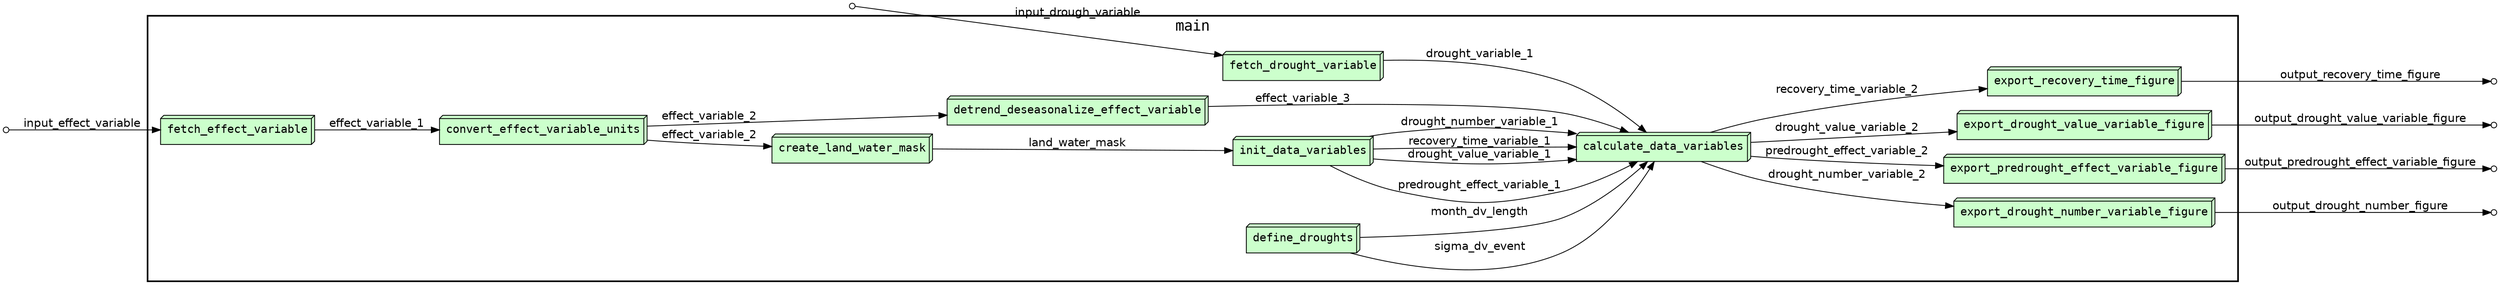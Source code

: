 digraph Workflow {
rankdir=LR

/* Use serif font for process labels and sans serif font for data labels */
graph[fontname=Courier]
edge[fontname=Helvetica]
node[fontname=Courier]

/* Set node style for input and output ports */
node[shape=circle style="filled" fillcolor="#FFFFFF" peripheries=1 label="" width=0.1]

/* Nodes representing workflow input ports */
node1
node2

/* Nodes representing workflow output ports */
node3
node4
node5
node6

/* Start of cluster for drawing box around programs in workflow */
subgraph cluster0 {
label="main"
penwidth=2
fontsize=18
subgraph cluster1 {
label=""
color="white"

/* Set node style for programs in workflow */
node[shape=box3d style="filled" fillcolor="#CCFFCC" peripheries=1 label="" width=0.1]

/* Nodes representing programs in workflow */
node7 [label="fetch_drought_variable"]
node8 [label="fetch_effect_variable"]
node9 [label="convert_effect_variable_units"]
node10 [label="create_land_water_mask"]
node11 [label="init_data_variables"]
node12 [label="define_droughts"]
node13 [label="detrend_deseasonalize_effect_variable"]
node14 [label="calculate_data_variables"]
node15 [label="export_recovery_time_figure"]
node16 [label="export_drought_value_variable_figure"]
node17 [label="export_predrought_effect_variable_figure"]
node18 [label="export_drought_number_variable_figure"]

/* Set node style for subworkflows in workflow */
node[shape=box style="filled" fillcolor="#CCFFCC" peripheries=2 label="" width=0.1]

/* Nodes representing subworkflows in workflow */

/* End of cluster for drawing box around programs in workflow */
}}

/* Directed edges for each channel in workflow */
node15 -> node3 [label="output_recovery_time_figure"]
node16 -> node4 [label="output_drought_value_variable_figure"]
node17 -> node5 [label="output_predrought_effect_variable_figure"]
node18 -> node6 [label="output_drought_number_figure"]
node1 -> node7 [label="input_drough_variable"]
node2 -> node8 [label="input_effect_variable"]
node8 -> node9 [label="effect_variable_1"]
node9 -> node10 [label="effect_variable_2"]
node9 -> node13 [label="effect_variable_2"]
node10 -> node11 [label="land_water_mask"]
node7 -> node14 [label="drought_variable_1"]
node13 -> node14 [label="effect_variable_3"]
node12 -> node14 [label="sigma_dv_event"]
node12 -> node14 [label="month_dv_length"]
node11 -> node14 [label="predrought_effect_variable_1"]
node11 -> node14 [label="drought_value_variable_1"]
node11 -> node14 [label="recovery_time_variable_1"]
node11 -> node14 [label="drought_number_variable_1"]
node14 -> node15 [label="recovery_time_variable_2"]
node14 -> node16 [label="drought_value_variable_2"]
node14 -> node17 [label="predrought_effect_variable_2"]
node14 -> node18 [label="drought_number_variable_2"]
}
